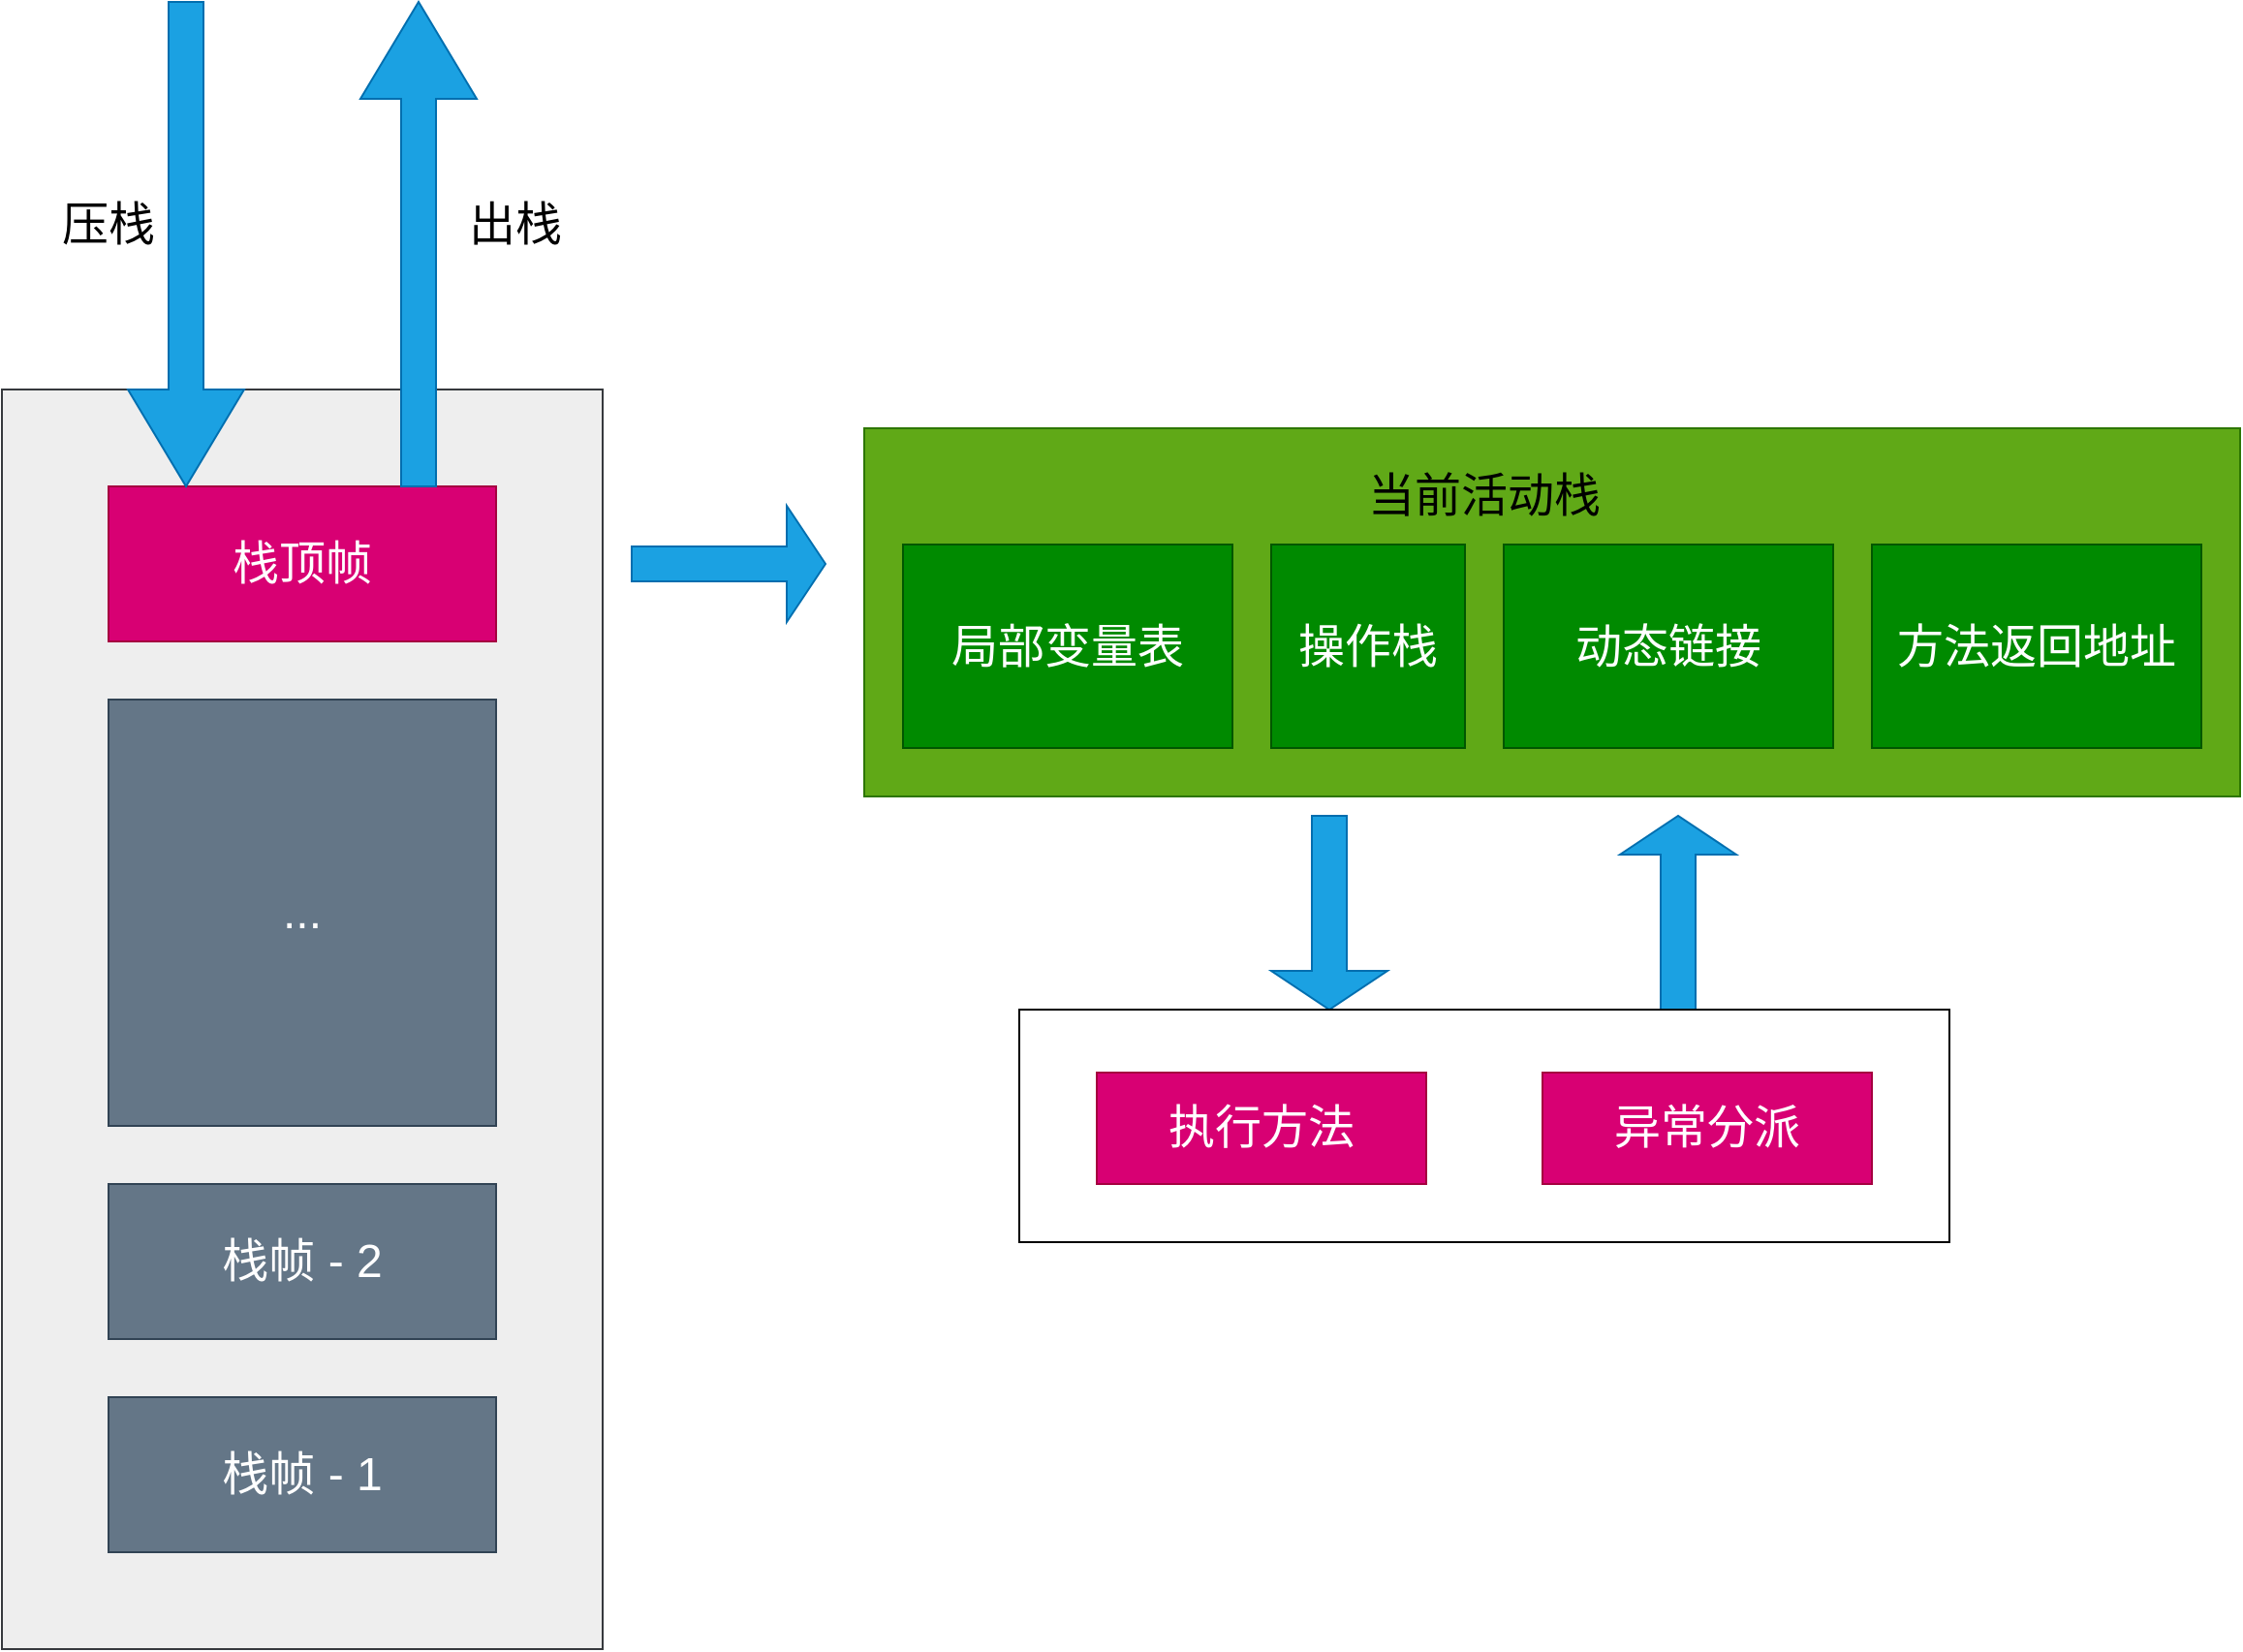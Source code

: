 <mxfile>
    <diagram id="hge-rfY1_k9c14DMk7zv" name="Page-1">
        <mxGraphModel dx="538" dy="1086" grid="1" gridSize="10" guides="1" tooltips="1" connect="1" arrows="1" fold="1" page="1" pageScale="1" pageWidth="850" pageHeight="1100" math="0" shadow="0">
            <root>
                <mxCell id="0"/>
                <mxCell id="1" parent="0"/>
                <mxCell id="2" value="" style="rounded=0;whiteSpace=wrap;html=1;fillColor=#eeeeee;strokeColor=#36393d;" parent="1" vertex="1">
                    <mxGeometry x="85" y="280" width="310" height="650" as="geometry"/>
                </mxCell>
                <mxCell id="3" value="栈顶帧" style="rounded=0;whiteSpace=wrap;html=1;fillColor=#d80073;fontColor=#ffffff;strokeColor=#A50040;fontSize=24;" parent="1" vertex="1">
                    <mxGeometry x="140" y="330" width="200" height="80" as="geometry"/>
                </mxCell>
                <mxCell id="4" value="..." style="rounded=0;whiteSpace=wrap;html=1;fillColor=#647687;fontColor=#ffffff;strokeColor=#314354;fontSize=24;" parent="1" vertex="1">
                    <mxGeometry x="140" y="440" width="200" height="220" as="geometry"/>
                </mxCell>
                <mxCell id="5" value="栈帧 - 1" style="rounded=0;whiteSpace=wrap;html=1;fillColor=#647687;fontColor=#ffffff;strokeColor=#314354;fontSize=24;" parent="1" vertex="1">
                    <mxGeometry x="140" y="800" width="200" height="80" as="geometry"/>
                </mxCell>
                <mxCell id="6" value="栈帧 - 2" style="rounded=0;whiteSpace=wrap;html=1;fillColor=#647687;fontColor=#ffffff;strokeColor=#314354;fontSize=24;" parent="1" vertex="1">
                    <mxGeometry x="140" y="690" width="200" height="80" as="geometry"/>
                </mxCell>
                <mxCell id="8" value="" style="shape=singleArrow;direction=south;whiteSpace=wrap;html=1;fillColor=#1ba1e2;fontColor=#ffffff;strokeColor=#006EAF;" parent="1" vertex="1">
                    <mxGeometry x="150" y="80" width="60" height="250" as="geometry"/>
                </mxCell>
                <mxCell id="9" value="" style="shape=singleArrow;direction=north;whiteSpace=wrap;html=1;fillColor=#1ba1e2;fontColor=#ffffff;strokeColor=#006EAF;" parent="1" vertex="1">
                    <mxGeometry x="270" y="80" width="60" height="250" as="geometry"/>
                </mxCell>
                <mxCell id="10" value="压栈" style="text;html=1;strokeColor=none;fillColor=none;align=center;verticalAlign=middle;whiteSpace=wrap;rounded=0;fontSize=24;" parent="1" vertex="1">
                    <mxGeometry x="110" y="180" width="60" height="30" as="geometry"/>
                </mxCell>
                <mxCell id="11" value="出栈" style="text;html=1;strokeColor=none;fillColor=none;align=center;verticalAlign=middle;whiteSpace=wrap;rounded=0;fontSize=24;" parent="1" vertex="1">
                    <mxGeometry x="320" y="180" width="60" height="30" as="geometry"/>
                </mxCell>
                <mxCell id="12" value="" style="shape=singleArrow;whiteSpace=wrap;html=1;fontSize=24;fillColor=#1ba1e2;fontColor=#ffffff;strokeColor=#006EAF;" parent="1" vertex="1">
                    <mxGeometry x="410" y="340" width="100" height="60" as="geometry"/>
                </mxCell>
                <mxCell id="13" value="" style="rounded=0;whiteSpace=wrap;html=1;fontSize=24;fillColor=#60a917;fontColor=#ffffff;strokeColor=#2D7600;" parent="1" vertex="1">
                    <mxGeometry x="530" y="300" width="710" height="190" as="geometry"/>
                </mxCell>
                <mxCell id="14" value="当前活动栈" style="text;html=1;strokeColor=none;fillColor=none;align=center;verticalAlign=middle;whiteSpace=wrap;rounded=0;fontSize=24;" parent="1" vertex="1">
                    <mxGeometry x="690" y="310" width="320" height="50" as="geometry"/>
                </mxCell>
                <mxCell id="15" value="局部变量表" style="rounded=0;whiteSpace=wrap;html=1;fontSize=24;fillColor=#008a00;fontColor=#ffffff;strokeColor=#005700;" parent="1" vertex="1">
                    <mxGeometry x="550" y="360" width="170" height="105" as="geometry"/>
                </mxCell>
                <mxCell id="16" value="操作栈" style="rounded=0;whiteSpace=wrap;html=1;fontSize=24;fillColor=#008a00;fontColor=#ffffff;strokeColor=#005700;" parent="1" vertex="1">
                    <mxGeometry x="740" y="360" width="100" height="105" as="geometry"/>
                </mxCell>
                <mxCell id="17" value="动态链接&lt;span style=&quot;color: rgba(0 , 0 , 0 , 0) ; font-family: monospace ; font-size: 0px&quot;&gt;%3CmxGraphModel%3E%3Croot%3E%3CmxCell%20id%3D%220%22%2F%3E%3CmxCell%20id%3D%221%22%20parent%3D%220%22%2F%3E%3CmxCell%20id%3D%222%22%20value%3D%22%E5%B1%80%E9%83%A8%E5%8F%98%E9%87%8F%E8%A1%A8%22%20style%3D%22rounded%3D0%3BwhiteSpace%3Dwrap%3Bhtml%3D1%3BfontSize%3D24%3B%22%20vertex%3D%221%22%20parent%3D%221%22%3E%3CmxGeometry%20x%3D%22550%22%20y%3D%22360%22%20width%3D%22170%22%20height%3D%22105%22%20as%3D%22geometry%22%2F%3E%3C%2FmxCell%3E%3C%2Froot%3E%3C%2FmxGraphModel%3E&lt;/span&gt;" style="rounded=0;whiteSpace=wrap;html=1;fontSize=24;fillColor=#008a00;fontColor=#ffffff;strokeColor=#005700;" parent="1" vertex="1">
                    <mxGeometry x="860" y="360" width="170" height="105" as="geometry"/>
                </mxCell>
                <mxCell id="18" value="方法返回地址" style="rounded=0;whiteSpace=wrap;html=1;fontSize=24;fillColor=#008a00;fontColor=#ffffff;strokeColor=#005700;" parent="1" vertex="1">
                    <mxGeometry x="1050" y="360" width="170" height="105" as="geometry"/>
                </mxCell>
                <mxCell id="19" value="" style="shape=singleArrow;direction=south;whiteSpace=wrap;html=1;fontSize=24;fillColor=#1ba1e2;fontColor=#ffffff;strokeColor=#006EAF;" parent="1" vertex="1">
                    <mxGeometry x="740" y="500" width="60" height="100" as="geometry"/>
                </mxCell>
                <mxCell id="20" value="" style="shape=singleArrow;direction=north;whiteSpace=wrap;html=1;fontSize=24;fillColor=#1ba1e2;fontColor=#ffffff;strokeColor=#006EAF;" parent="1" vertex="1">
                    <mxGeometry x="920" y="500" width="60" height="100" as="geometry"/>
                </mxCell>
                <mxCell id="21" value="" style="rounded=0;whiteSpace=wrap;html=1;fontSize=24;" parent="1" vertex="1">
                    <mxGeometry x="610" y="600" width="480" height="120" as="geometry"/>
                </mxCell>
                <mxCell id="22" value="执行方法" style="rounded=0;whiteSpace=wrap;html=1;fontSize=24;fillColor=#d80073;fontColor=#ffffff;strokeColor=#A50040;" parent="1" vertex="1">
                    <mxGeometry x="650" y="632.5" width="170" height="57.5" as="geometry"/>
                </mxCell>
                <mxCell id="23" value="异常分派" style="rounded=0;whiteSpace=wrap;html=1;fontSize=24;fillColor=#d80073;fontColor=#ffffff;strokeColor=#A50040;fontStyle=0" parent="1" vertex="1">
                    <mxGeometry x="880" y="632.5" width="170" height="57.5" as="geometry"/>
                </mxCell>
            </root>
        </mxGraphModel>
    </diagram>
</mxfile>